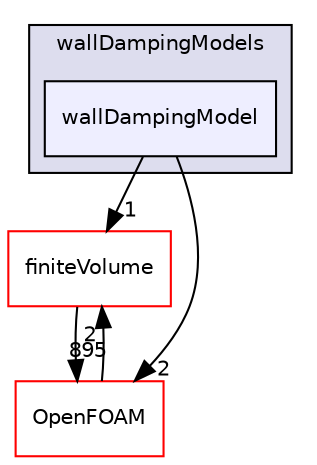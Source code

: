 digraph "src/phaseSystemModels/reactingEulerFoam/interfacialModels/wallDampingModels/wallDampingModel" {
  bgcolor=transparent;
  compound=true
  node [ fontsize="10", fontname="Helvetica"];
  edge [ labelfontsize="10", labelfontname="Helvetica"];
  subgraph clusterdir_2a7d2544a9ceb3a6145337cebc7d356e {
    graph [ bgcolor="#ddddee", pencolor="black", label="wallDampingModels" fontname="Helvetica", fontsize="10", URL="dir_2a7d2544a9ceb3a6145337cebc7d356e.html"]
  dir_f7021daa7a1cc21fae5e56bc5a9fa0e3 [shape=box, label="wallDampingModel", style="filled", fillcolor="#eeeeff", pencolor="black", URL="dir_f7021daa7a1cc21fae5e56bc5a9fa0e3.html"];
  }
  dir_9bd15774b555cf7259a6fa18f99fe99b [shape=box label="finiteVolume" color="red" URL="dir_9bd15774b555cf7259a6fa18f99fe99b.html"];
  dir_c5473ff19b20e6ec4dfe5c310b3778a8 [shape=box label="OpenFOAM" color="red" URL="dir_c5473ff19b20e6ec4dfe5c310b3778a8.html"];
  dir_9bd15774b555cf7259a6fa18f99fe99b->dir_c5473ff19b20e6ec4dfe5c310b3778a8 [headlabel="895", labeldistance=1.5 headhref="dir_000814_002151.html"];
  dir_f7021daa7a1cc21fae5e56bc5a9fa0e3->dir_9bd15774b555cf7259a6fa18f99fe99b [headlabel="1", labeldistance=1.5 headhref="dir_003184_000814.html"];
  dir_f7021daa7a1cc21fae5e56bc5a9fa0e3->dir_c5473ff19b20e6ec4dfe5c310b3778a8 [headlabel="2", labeldistance=1.5 headhref="dir_003184_002151.html"];
  dir_c5473ff19b20e6ec4dfe5c310b3778a8->dir_9bd15774b555cf7259a6fa18f99fe99b [headlabel="2", labeldistance=1.5 headhref="dir_002151_000814.html"];
}

